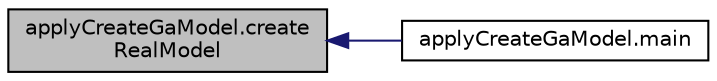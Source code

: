 digraph "applyCreateGaModel.createRealModel"
{
  edge [fontname="Helvetica",fontsize="10",labelfontname="Helvetica",labelfontsize="10"];
  node [fontname="Helvetica",fontsize="10",shape=record];
  rankdir="LR";
  Node8 [label="applyCreateGaModel.create\lRealModel",height=0.2,width=0.4,color="black", fillcolor="grey75", style="filled", fontcolor="black"];
  Node8 -> Node9 [dir="back",color="midnightblue",fontsize="10",style="solid",fontname="Helvetica"];
  Node9 [label="applyCreateGaModel.main",height=0.2,width=0.4,color="black", fillcolor="white", style="filled",URL="$namespaceapply_create_ga_model.html#a42e1c23c52dd14e09ed6ff6bb40a9011"];
}
